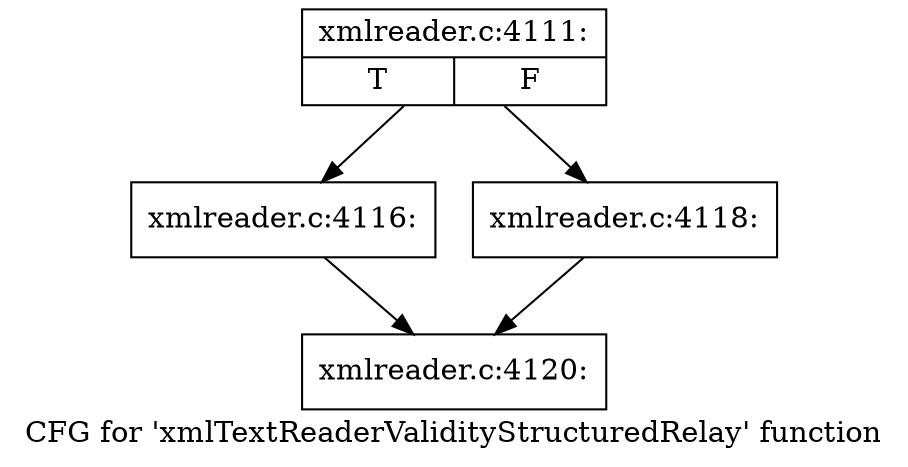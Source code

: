 digraph "CFG for 'xmlTextReaderValidityStructuredRelay' function" {
	label="CFG for 'xmlTextReaderValidityStructuredRelay' function";

	Node0x4675640 [shape=record,label="{xmlreader.c:4111:|{<s0>T|<s1>F}}"];
	Node0x4675640 -> Node0x4a272d0;
	Node0x4675640 -> Node0x4a27370;
	Node0x4a272d0 [shape=record,label="{xmlreader.c:4116:}"];
	Node0x4a272d0 -> Node0x4a27320;
	Node0x4a27370 [shape=record,label="{xmlreader.c:4118:}"];
	Node0x4a27370 -> Node0x4a27320;
	Node0x4a27320 [shape=record,label="{xmlreader.c:4120:}"];
}
